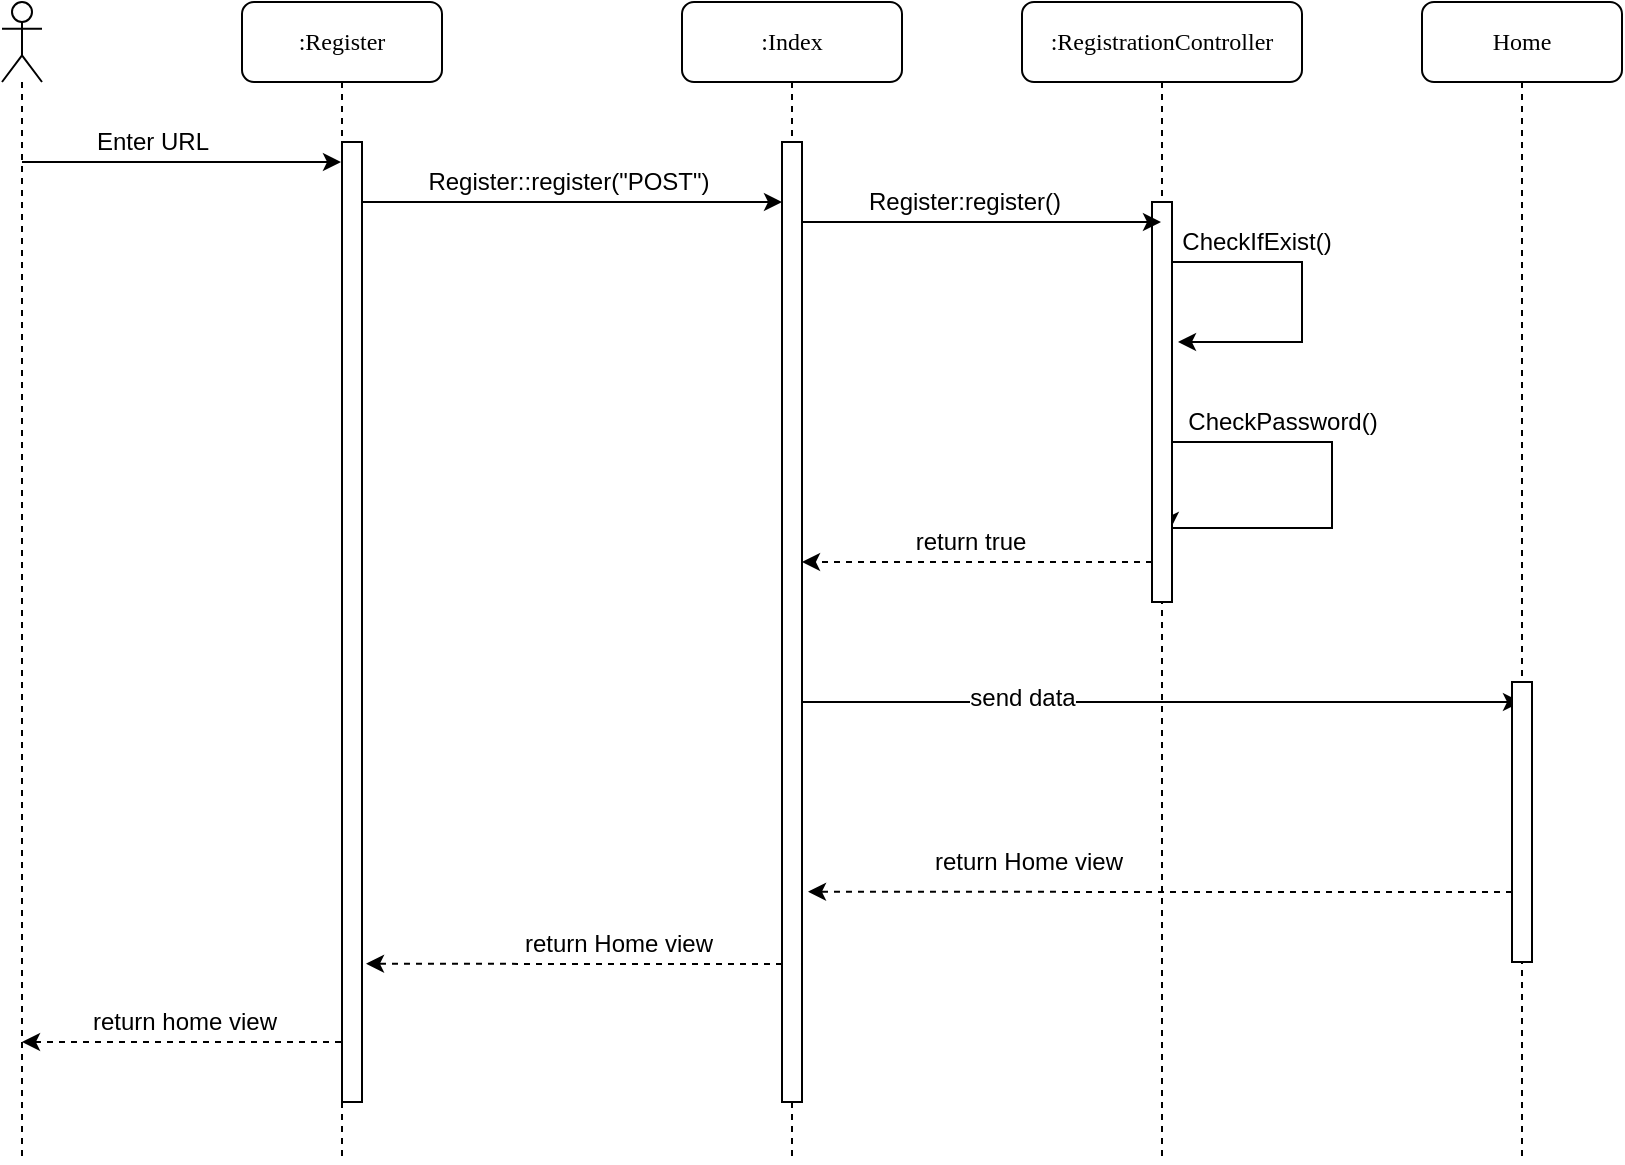 <mxfile version="12.4.3" type="device" pages="1"><diagram name="Page-1" id="13e1069c-82ec-6db2-03f1-153e76fe0fe0"><mxGraphModel dx="1426" dy="794" grid="1" gridSize="10" guides="1" tooltips="1" connect="1" arrows="1" fold="1" page="1" pageScale="1" pageWidth="1100" pageHeight="850" background="#ffffff" math="0" shadow="0"><root><mxCell id="0"/><mxCell id="1" parent="0"/><mxCell id="fxrbVSVYyu5DN6SwpARz-6" style="edgeStyle=orthogonalEdgeStyle;rounded=0;orthogonalLoop=1;jettySize=auto;html=1;dashed=1;" edge="1" parent="1" source="7baba1c4bc27f4b0-2" target="fxrbVSVYyu5DN6SwpARz-3"><mxGeometry relative="1" as="geometry"><Array as="points"><mxPoint x="220" y="600"/><mxPoint x="220" y="600"/></Array></mxGeometry></mxCell><mxCell id="fxrbVSVYyu5DN6SwpARz-7" value="return home view" style="text;html=1;align=center;verticalAlign=middle;resizable=0;points=[];;labelBackgroundColor=#ffffff;" vertex="1" connectable="0" parent="fxrbVSVYyu5DN6SwpARz-6"><mxGeometry x="-0.131" y="6" relative="1" as="geometry"><mxPoint x="-9.5" y="-16" as="offset"/></mxGeometry></mxCell><mxCell id="7baba1c4bc27f4b0-2" value=":Register" style="shape=umlLifeline;perimeter=lifelinePerimeter;whiteSpace=wrap;html=1;container=1;collapsible=0;recursiveResize=0;outlineConnect=0;rounded=1;shadow=0;comic=0;labelBackgroundColor=none;strokeWidth=1;fontFamily=Verdana;fontSize=12;align=center;" parent="1" vertex="1"><mxGeometry x="240" y="80" width="100" height="580" as="geometry"/></mxCell><mxCell id="fxrbVSVYyu5DN6SwpARz-8" value="" style="html=1;points=[];perimeter=orthogonalPerimeter;" vertex="1" parent="7baba1c4bc27f4b0-2"><mxGeometry x="50" y="70" width="10" height="480" as="geometry"/></mxCell><mxCell id="7baba1c4bc27f4b0-3" value=":RegistrationController" style="shape=umlLifeline;perimeter=lifelinePerimeter;whiteSpace=wrap;html=1;container=1;collapsible=0;recursiveResize=0;outlineConnect=0;rounded=1;shadow=0;comic=0;labelBackgroundColor=none;strokeWidth=1;fontFamily=Verdana;fontSize=12;align=center;" parent="1" vertex="1"><mxGeometry x="630" y="80" width="140" height="580" as="geometry"/></mxCell><mxCell id="fxrbVSVYyu5DN6SwpARz-22" value="" style="edgeStyle=orthogonalEdgeStyle;rounded=0;orthogonalLoop=1;jettySize=auto;html=1;entryX=0.9;entryY=0.82;entryDx=0;entryDy=0;entryPerimeter=0;" edge="1" parent="7baba1c4bc27f4b0-3" source="fxrbVSVYyu5DN6SwpARz-14" target="fxrbVSVYyu5DN6SwpARz-14"><mxGeometry relative="1" as="geometry"><mxPoint x="155" y="325" as="targetPoint"/><Array as="points"><mxPoint x="155" y="220"/><mxPoint x="155" y="263"/></Array></mxGeometry></mxCell><mxCell id="fxrbVSVYyu5DN6SwpARz-23" value="CheckPassword()" style="text;html=1;align=center;verticalAlign=middle;resizable=0;points=[];;labelBackgroundColor=#ffffff;" vertex="1" connectable="0" parent="fxrbVSVYyu5DN6SwpARz-22"><mxGeometry x="-0.465" y="-1" relative="1" as="geometry"><mxPoint y="-11" as="offset"/></mxGeometry></mxCell><mxCell id="fxrbVSVYyu5DN6SwpARz-14" value="" style="html=1;points=[];perimeter=orthogonalPerimeter;" vertex="1" parent="7baba1c4bc27f4b0-3"><mxGeometry x="65" y="100" width="10" height="200" as="geometry"/></mxCell><mxCell id="fxrbVSVYyu5DN6SwpARz-17" style="edgeStyle=orthogonalEdgeStyle;rounded=0;orthogonalLoop=1;jettySize=auto;html=1;" edge="1" parent="7baba1c4bc27f4b0-3" source="fxrbVSVYyu5DN6SwpARz-14"><mxGeometry relative="1" as="geometry"><mxPoint x="78" y="170" as="targetPoint"/><Array as="points"><mxPoint x="140" y="130"/><mxPoint x="140" y="170"/><mxPoint x="78" y="170"/></Array></mxGeometry></mxCell><mxCell id="fxrbVSVYyu5DN6SwpARz-18" value="CheckIfExist()" style="text;html=1;align=center;verticalAlign=middle;resizable=0;points=[];;labelBackgroundColor=#ffffff;" vertex="1" connectable="0" parent="fxrbVSVYyu5DN6SwpARz-17"><mxGeometry x="-0.504" y="-1" relative="1" as="geometry"><mxPoint y="-11" as="offset"/></mxGeometry></mxCell><mxCell id="fxrbVSVYyu5DN6SwpARz-29" style="edgeStyle=orthogonalEdgeStyle;rounded=0;orthogonalLoop=1;jettySize=auto;html=1;" edge="1" parent="1" source="7baba1c4bc27f4b0-4" target="7baba1c4bc27f4b0-3"><mxGeometry relative="1" as="geometry"><Array as="points"><mxPoint x="620" y="190"/><mxPoint x="620" y="190"/></Array></mxGeometry></mxCell><mxCell id="fxrbVSVYyu5DN6SwpARz-30" value="Register:register()" style="text;html=1;align=center;verticalAlign=middle;resizable=0;points=[];;labelBackgroundColor=#ffffff;" vertex="1" connectable="0" parent="fxrbVSVYyu5DN6SwpARz-29"><mxGeometry x="0.141" y="-1" relative="1" as="geometry"><mxPoint x="-19.5" y="-11" as="offset"/></mxGeometry></mxCell><mxCell id="fxrbVSVYyu5DN6SwpARz-33" style="edgeStyle=orthogonalEdgeStyle;rounded=0;orthogonalLoop=1;jettySize=auto;html=1;" edge="1" parent="1" source="7baba1c4bc27f4b0-4" target="7baba1c4bc27f4b0-6"><mxGeometry relative="1" as="geometry"><Array as="points"><mxPoint x="700" y="430"/><mxPoint x="700" y="430"/></Array></mxGeometry></mxCell><mxCell id="fxrbVSVYyu5DN6SwpARz-34" value="send data" style="text;html=1;align=center;verticalAlign=middle;resizable=0;points=[];;labelBackgroundColor=#ffffff;" vertex="1" connectable="0" parent="fxrbVSVYyu5DN6SwpARz-33"><mxGeometry x="0.016" y="71" relative="1" as="geometry"><mxPoint x="-70" y="69" as="offset"/></mxGeometry></mxCell><mxCell id="7baba1c4bc27f4b0-4" value=":Index" style="shape=umlLifeline;perimeter=lifelinePerimeter;whiteSpace=wrap;html=1;container=1;collapsible=0;recursiveResize=0;outlineConnect=0;rounded=1;shadow=0;comic=0;labelBackgroundColor=none;strokeWidth=1;fontFamily=Verdana;fontSize=12;align=center;" parent="1" vertex="1"><mxGeometry x="460" y="80" width="110" height="580" as="geometry"/></mxCell><mxCell id="fxrbVSVYyu5DN6SwpARz-25" value="" style="html=1;points=[];perimeter=orthogonalPerimeter;" vertex="1" parent="7baba1c4bc27f4b0-4"><mxGeometry x="50" y="70" width="10" height="480" as="geometry"/></mxCell><mxCell id="7baba1c4bc27f4b0-6" value="Home" style="shape=umlLifeline;perimeter=lifelinePerimeter;whiteSpace=wrap;html=1;container=1;collapsible=0;recursiveResize=0;outlineConnect=0;rounded=1;shadow=0;comic=0;labelBackgroundColor=none;strokeWidth=1;fontFamily=Verdana;fontSize=12;align=center;" parent="1" vertex="1"><mxGeometry x="830" y="80" width="100" height="580" as="geometry"/></mxCell><mxCell id="fxrbVSVYyu5DN6SwpARz-35" value="" style="html=1;points=[];perimeter=orthogonalPerimeter;" vertex="1" parent="7baba1c4bc27f4b0-6"><mxGeometry x="45" y="340" width="10" height="140" as="geometry"/></mxCell><mxCell id="fxrbVSVYyu5DN6SwpARz-4" style="edgeStyle=orthogonalEdgeStyle;rounded=0;orthogonalLoop=1;jettySize=auto;html=1;" edge="1" parent="1" source="fxrbVSVYyu5DN6SwpARz-3" target="7baba1c4bc27f4b0-2"><mxGeometry relative="1" as="geometry"><Array as="points"><mxPoint x="190" y="160"/><mxPoint x="190" y="160"/></Array></mxGeometry></mxCell><mxCell id="fxrbVSVYyu5DN6SwpARz-3" value="" style="shape=umlLifeline;participant=umlActor;perimeter=lifelinePerimeter;whiteSpace=wrap;html=1;container=1;collapsible=0;recursiveResize=0;verticalAlign=top;spacingTop=36;labelBackgroundColor=#ffffff;outlineConnect=0;" vertex="1" parent="1"><mxGeometry x="120" y="80" width="20" height="580" as="geometry"/></mxCell><mxCell id="fxrbVSVYyu5DN6SwpARz-5" value="Enter URL" style="text;html=1;align=center;verticalAlign=middle;resizable=0;points=[];;autosize=1;" vertex="1" parent="1"><mxGeometry x="160" y="140" width="70" height="20" as="geometry"/></mxCell><mxCell id="fxrbVSVYyu5DN6SwpARz-26" value="" style="edgeStyle=orthogonalEdgeStyle;rounded=0;orthogonalLoop=1;jettySize=auto;html=1;" edge="1" parent="1" source="fxrbVSVYyu5DN6SwpARz-8" target="fxrbVSVYyu5DN6SwpARz-25"><mxGeometry relative="1" as="geometry"><Array as="points"><mxPoint x="370" y="180"/><mxPoint x="370" y="180"/></Array></mxGeometry></mxCell><mxCell id="fxrbVSVYyu5DN6SwpARz-27" value="Register::register(&quot;POST&quot;)" style="text;html=1;align=center;verticalAlign=middle;resizable=0;points=[];;labelBackgroundColor=#ffffff;" vertex="1" connectable="0" parent="fxrbVSVYyu5DN6SwpARz-26"><mxGeometry x="0.063" y="-2" relative="1" as="geometry"><mxPoint x="-9" y="-12" as="offset"/></mxGeometry></mxCell><mxCell id="fxrbVSVYyu5DN6SwpARz-31" style="edgeStyle=orthogonalEdgeStyle;rounded=0;orthogonalLoop=1;jettySize=auto;html=1;dashed=1;" edge="1" parent="1" source="fxrbVSVYyu5DN6SwpARz-14" target="fxrbVSVYyu5DN6SwpARz-25"><mxGeometry relative="1" as="geometry"><Array as="points"><mxPoint x="560" y="360"/><mxPoint x="560" y="360"/></Array></mxGeometry></mxCell><mxCell id="fxrbVSVYyu5DN6SwpARz-32" value="return true" style="text;html=1;align=center;verticalAlign=middle;resizable=0;points=[];;labelBackgroundColor=#ffffff;" vertex="1" connectable="0" parent="fxrbVSVYyu5DN6SwpARz-31"><mxGeometry x="0.5" y="70" relative="1" as="geometry"><mxPoint x="40" y="-80" as="offset"/></mxGeometry></mxCell><mxCell id="fxrbVSVYyu5DN6SwpARz-36" style="edgeStyle=orthogonalEdgeStyle;rounded=0;orthogonalLoop=1;jettySize=auto;html=1;entryX=1.3;entryY=0.781;entryDx=0;entryDy=0;entryPerimeter=0;dashed=1;" edge="1" parent="1" source="fxrbVSVYyu5DN6SwpARz-35" target="fxrbVSVYyu5DN6SwpARz-25"><mxGeometry relative="1" as="geometry"><Array as="points"><mxPoint x="790" y="525"/><mxPoint x="790" y="525"/></Array></mxGeometry></mxCell><mxCell id="fxrbVSVYyu5DN6SwpARz-37" value="return Home view" style="text;html=1;align=center;verticalAlign=middle;resizable=0;points=[];;labelBackgroundColor=#ffffff;" vertex="1" connectable="0" parent="fxrbVSVYyu5DN6SwpARz-36"><mxGeometry x="0.233" y="1" relative="1" as="geometry"><mxPoint x="-25" y="-16" as="offset"/></mxGeometry></mxCell><mxCell id="fxrbVSVYyu5DN6SwpARz-38" style="edgeStyle=orthogonalEdgeStyle;rounded=0;orthogonalLoop=1;jettySize=auto;html=1;entryX=1.2;entryY=0.856;entryDx=0;entryDy=0;entryPerimeter=0;dashed=1;" edge="1" parent="1" source="fxrbVSVYyu5DN6SwpARz-25" target="fxrbVSVYyu5DN6SwpARz-8"><mxGeometry relative="1" as="geometry"><Array as="points"><mxPoint x="460" y="561"/><mxPoint x="460" y="561"/></Array></mxGeometry></mxCell><mxCell id="fxrbVSVYyu5DN6SwpARz-39" value="return Home view" style="text;html=1;align=center;verticalAlign=middle;resizable=0;points=[];;labelBackgroundColor=#ffffff;" vertex="1" connectable="0" parent="fxrbVSVYyu5DN6SwpARz-38"><mxGeometry x="-0.206" y="-2" relative="1" as="geometry"><mxPoint y="-8" as="offset"/></mxGeometry></mxCell></root></mxGraphModel></diagram></mxfile>